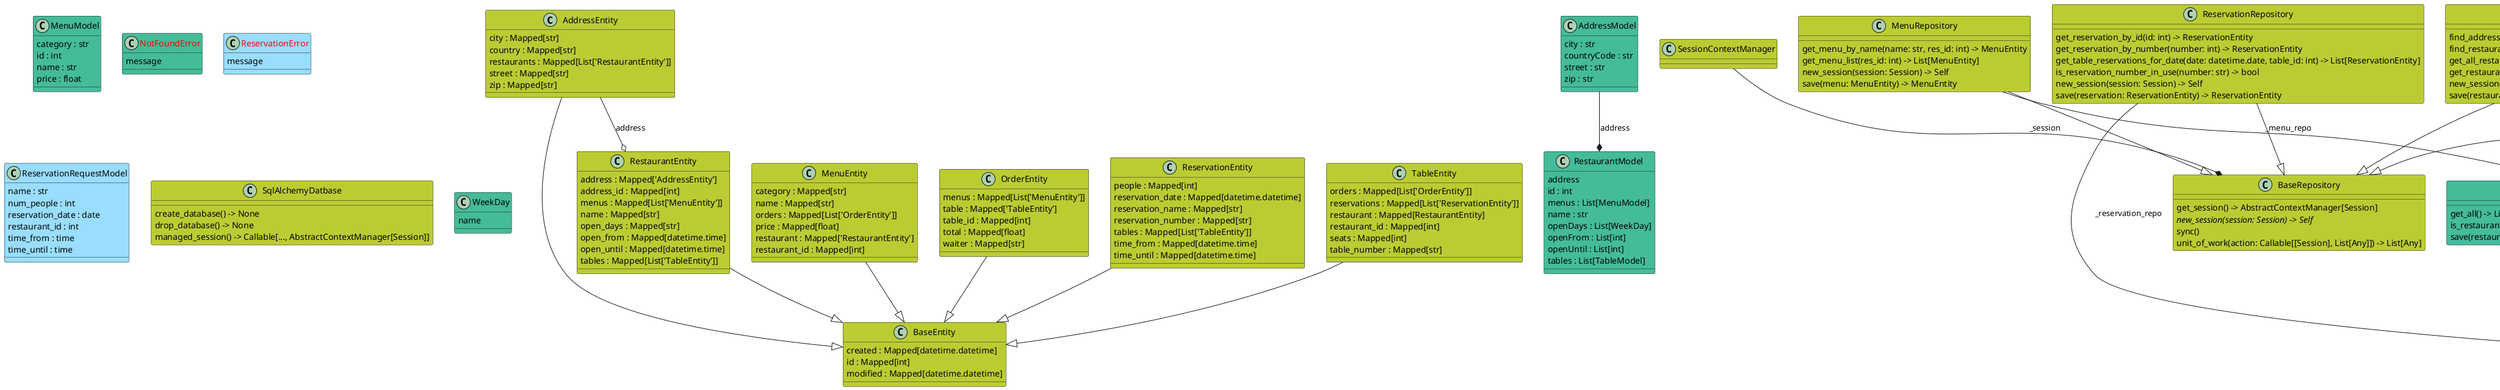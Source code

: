@startuml classes_restaurant_app
set namespaceSeparator none
class "AddressEntity" as restaurant_app.store.entities.AddressEntity #BBCC33 {
  city : Mapped[str]
  country : Mapped[str]
  restaurants : Mapped[List['RestaurantEntity']]
  street : Mapped[str]
  zip : Mapped[str]
}
class "AddressModel" as restaurant_app.restaurant.models.AddressModel #44BB99 {
  city : str
  countryCode : str
  street : str
  zip : str
}
class "BaseEntity" as restaurant_app.store.entities.BaseEntity #BBCC33 {
  created : Mapped[datetime.datetime]
  id : Mapped[int]
  modified : Mapped[datetime.datetime]
}
class "BaseRepository" as restaurant_app.store.base_repository.BaseRepository #BBCC33 {
  get_session() -> AbstractContextManager[Session]
  {abstract}new_session(session: Session) -> Self
  sync()
  unit_of_work(action: Callable[[Session], List[Any]]) -> List[Any]
}
class "MenuEntity" as restaurant_app.store.entities.MenuEntity #BBCC33 {
  category : Mapped[str]
  name : Mapped[str]
  orders : Mapped[List['OrderEntity']]
  price : Mapped[float]
  restaurant : Mapped['RestaurantEntity']
  restaurant_id : Mapped[int]
}
class "MenuModel" as restaurant_app.restaurant.models.MenuModel #44BB99 {
  category : str
  id : int
  name : str
  price : float
}
class "MenuRepository" as restaurant_app.store.menu_repository.MenuRepository #BBCC33 {
  get_menu_by_name(name: str, res_id: int) -> MenuEntity
  get_menu_list(res_id: int) -> List[MenuEntity]
  new_session(session: Session) -> Self
  save(menu: MenuEntity) -> MenuEntity
}
class "<color:red>NotFoundError</color>" as restaurant_app.restaurant.service.NotFoundError #44BB99 {
  message
}
class "OrderEntity" as restaurant_app.store.entities.OrderEntity #BBCC33 {
  menus : Mapped[List['MenuEntity']]
  table : Mapped['TableEntity']
  table_id : Mapped[int]
  total : Mapped[float]
  waiter : Mapped[str]
}
class "ReservationEntity" as restaurant_app.store.entities.ReservationEntity #BBCC33 {
  people : Mapped[int]
  reservation_date : Mapped[datetime.datetime]
  reservation_name : Mapped[str]
  reservation_number : Mapped[str]
  tables : Mapped[List['TableEntity']]
  time_from : Mapped[datetime.time]
  time_until : Mapped[datetime.time]
}
class "<color:red>ReservationError</color>" as restaurant_app.reservation.service.ReservationError #99DDFF {
  message
}
class "ReservationModel" as restaurant_app.reservation.models.ReservationModel #99DDFF {
  id : int
  name : str
  num_people : int
  number : str
  reservation_date : date
  reserved_table
  time_from : time
  time_until : time
}
class "ReservationRepository" as restaurant_app.store.reservation_repo.ReservationRepository #BBCC33 {
  get_reservation_by_id(id: int) -> ReservationEntity
  get_reservation_by_number(number: int) -> ReservationEntity
  get_table_reservations_for_date(date: datetime.date, table_id: int) -> List[ReservationEntity]
  is_reservation_number_in_use(number: str) -> bool
  new_session(session: Session) -> Self
  save(reservation: ReservationEntity) -> ReservationEntity
}
class "ReservationRequestModel" as restaurant_app.reservation.models.ReservationRequestModel #99DDFF {
  name : str
  num_people : int
  reservation_date : date
  restaurant_id : int
  time_from : time
  time_until : time
}
class "ReservationService" as restaurant_app.reservation.service.ReservationService #99DDFF {
  reserve(request: ReservationRequestModel) -> ReservationModel
}
class "RestaurantEntity" as restaurant_app.store.entities.RestaurantEntity #BBCC33 {
  address : Mapped['AddressEntity']
  address_id : Mapped[int]
  menus : Mapped[List['MenuEntity']]
  name : Mapped[str]
  open_days : Mapped[str]
  open_from : Mapped[datetime.time]
  open_until : Mapped[datetime.time]
  tables : Mapped[List['TableEntity']]
}
class "RestaurantModel" as restaurant_app.restaurant.models.RestaurantModel #44BB99 {
  address
  id : int
  menus : List[MenuModel]
  name : str
  openDays : List[WeekDay]
  openFrom : List[int]
  openUntil : List[int]
  tables : List[TableModel]
}
class "RestaurantRepository" as restaurant_app.store.restaurant_repository.RestaurantRepository #BBCC33 {
  find_address(address: AddressEntity) -> AddressEntity
  find_restaurants_by_name_and_address(name: str, addr: AddressEntity) -> RestaurantEntity
  get_all_restaurants() -> List[RestaurantEntity]
  get_restaurant_by_id(id: int) -> RestaurantEntity
  new_session(session: Session) -> Self
  save(restaurant: RestaurantEntity) -> RestaurantEntity
}
class "RestaurantService" as restaurant_app.restaurant.service.RestaurantService #44BB99 {
  get_all() -> List[RestaurantModel]
  is_restaurant_open(restaurant_id: int, date: datetime.date, time_from: datetime.time, time_until: datetime.time) -> bool
  save(restaurant: RestaurantModel) -> RestaurantModel
}
class "SessionContextManager" as restaurant_app.store.base_repository.SessionContextManager #BBCC33 {
}
class "SqlAlchemyDatbase" as restaurant_app.store.database.SqlAlchemyDatbase #BBCC33 {
  create_database() -> None
  drop_database() -> None
  managed_session() -> Callable[..., AbstractContextManager[Session]]
}
class "TableEntity" as restaurant_app.store.entities.TableEntity #BBCC33 {
  orders : Mapped[List['OrderEntity']]
  reservations : Mapped[List['ReservationEntity']]
  restaurant : Mapped[RestaurantEntity]
  restaurant_id : Mapped[int]
  seats : Mapped[int]
  table_number : Mapped[str]
}
class "TableModel" as restaurant_app.restaurant.models.TableModel #44BB99 {
  id : int
  number : str
  places : int
}
class "TableRepository" as restaurant_app.store.table_repository.TableRepository #BBCC33 {
  get_table_by_id(id: int) -> TableEntity
  get_tables_for_restaurant(restaurant_id: int) -> List[TableEntity]
  get_tables_with_capacity(capacity: int, restaurant_id: int) -> List[TableEntity]
  new_session(session: Session) -> Self
  save(table: TableEntity) -> TableEntity
}
class "WeekDay" as restaurant_app.restaurant.models.WeekDay #44BB99 {
  name
}
restaurant_app.store.entities.AddressEntity --|> restaurant_app.store.entities.BaseEntity
restaurant_app.store.entities.MenuEntity --|> restaurant_app.store.entities.BaseEntity
restaurant_app.store.entities.OrderEntity --|> restaurant_app.store.entities.BaseEntity
restaurant_app.store.entities.ReservationEntity --|> restaurant_app.store.entities.BaseEntity
restaurant_app.store.entities.RestaurantEntity --|> restaurant_app.store.entities.BaseEntity
restaurant_app.store.entities.TableEntity --|> restaurant_app.store.entities.BaseEntity
restaurant_app.store.menu_repository.MenuRepository --|> restaurant_app.store.base_repository.BaseRepository
restaurant_app.store.reservation_repo.ReservationRepository --|> restaurant_app.store.base_repository.BaseRepository
restaurant_app.store.restaurant_repository.RestaurantRepository --|> restaurant_app.store.base_repository.BaseRepository
restaurant_app.store.table_repository.TableRepository --|> restaurant_app.store.base_repository.BaseRepository
restaurant_app.restaurant.models.AddressModel --* restaurant_app.restaurant.models.RestaurantModel : address
restaurant_app.restaurant.models.TableModel --* restaurant_app.reservation.models.ReservationModel : reserved_table
restaurant_app.store.base_repository.SessionContextManager --* restaurant_app.store.base_repository.BaseRepository : _session
restaurant_app.restaurant.service.RestaurantService --o restaurant_app.reservation.service.ReservationService : _restaurant_svc
restaurant_app.store.entities.AddressEntity --o restaurant_app.store.entities.RestaurantEntity : address
restaurant_app.store.menu_repository.MenuRepository --o restaurant_app.restaurant.service.RestaurantService : _menu_repo
restaurant_app.store.reservation_repo.ReservationRepository --o restaurant_app.reservation.service.ReservationService : _reservation_repo
restaurant_app.store.restaurant_repository.RestaurantRepository --o restaurant_app.restaurant.service.RestaurantService : _restaurant_repo
restaurant_app.store.table_repository.TableRepository --o restaurant_app.reservation.service.ReservationService : _table_repo
restaurant_app.store.table_repository.TableRepository --o restaurant_app.restaurant.service.RestaurantService : _table_repo
@enduml
